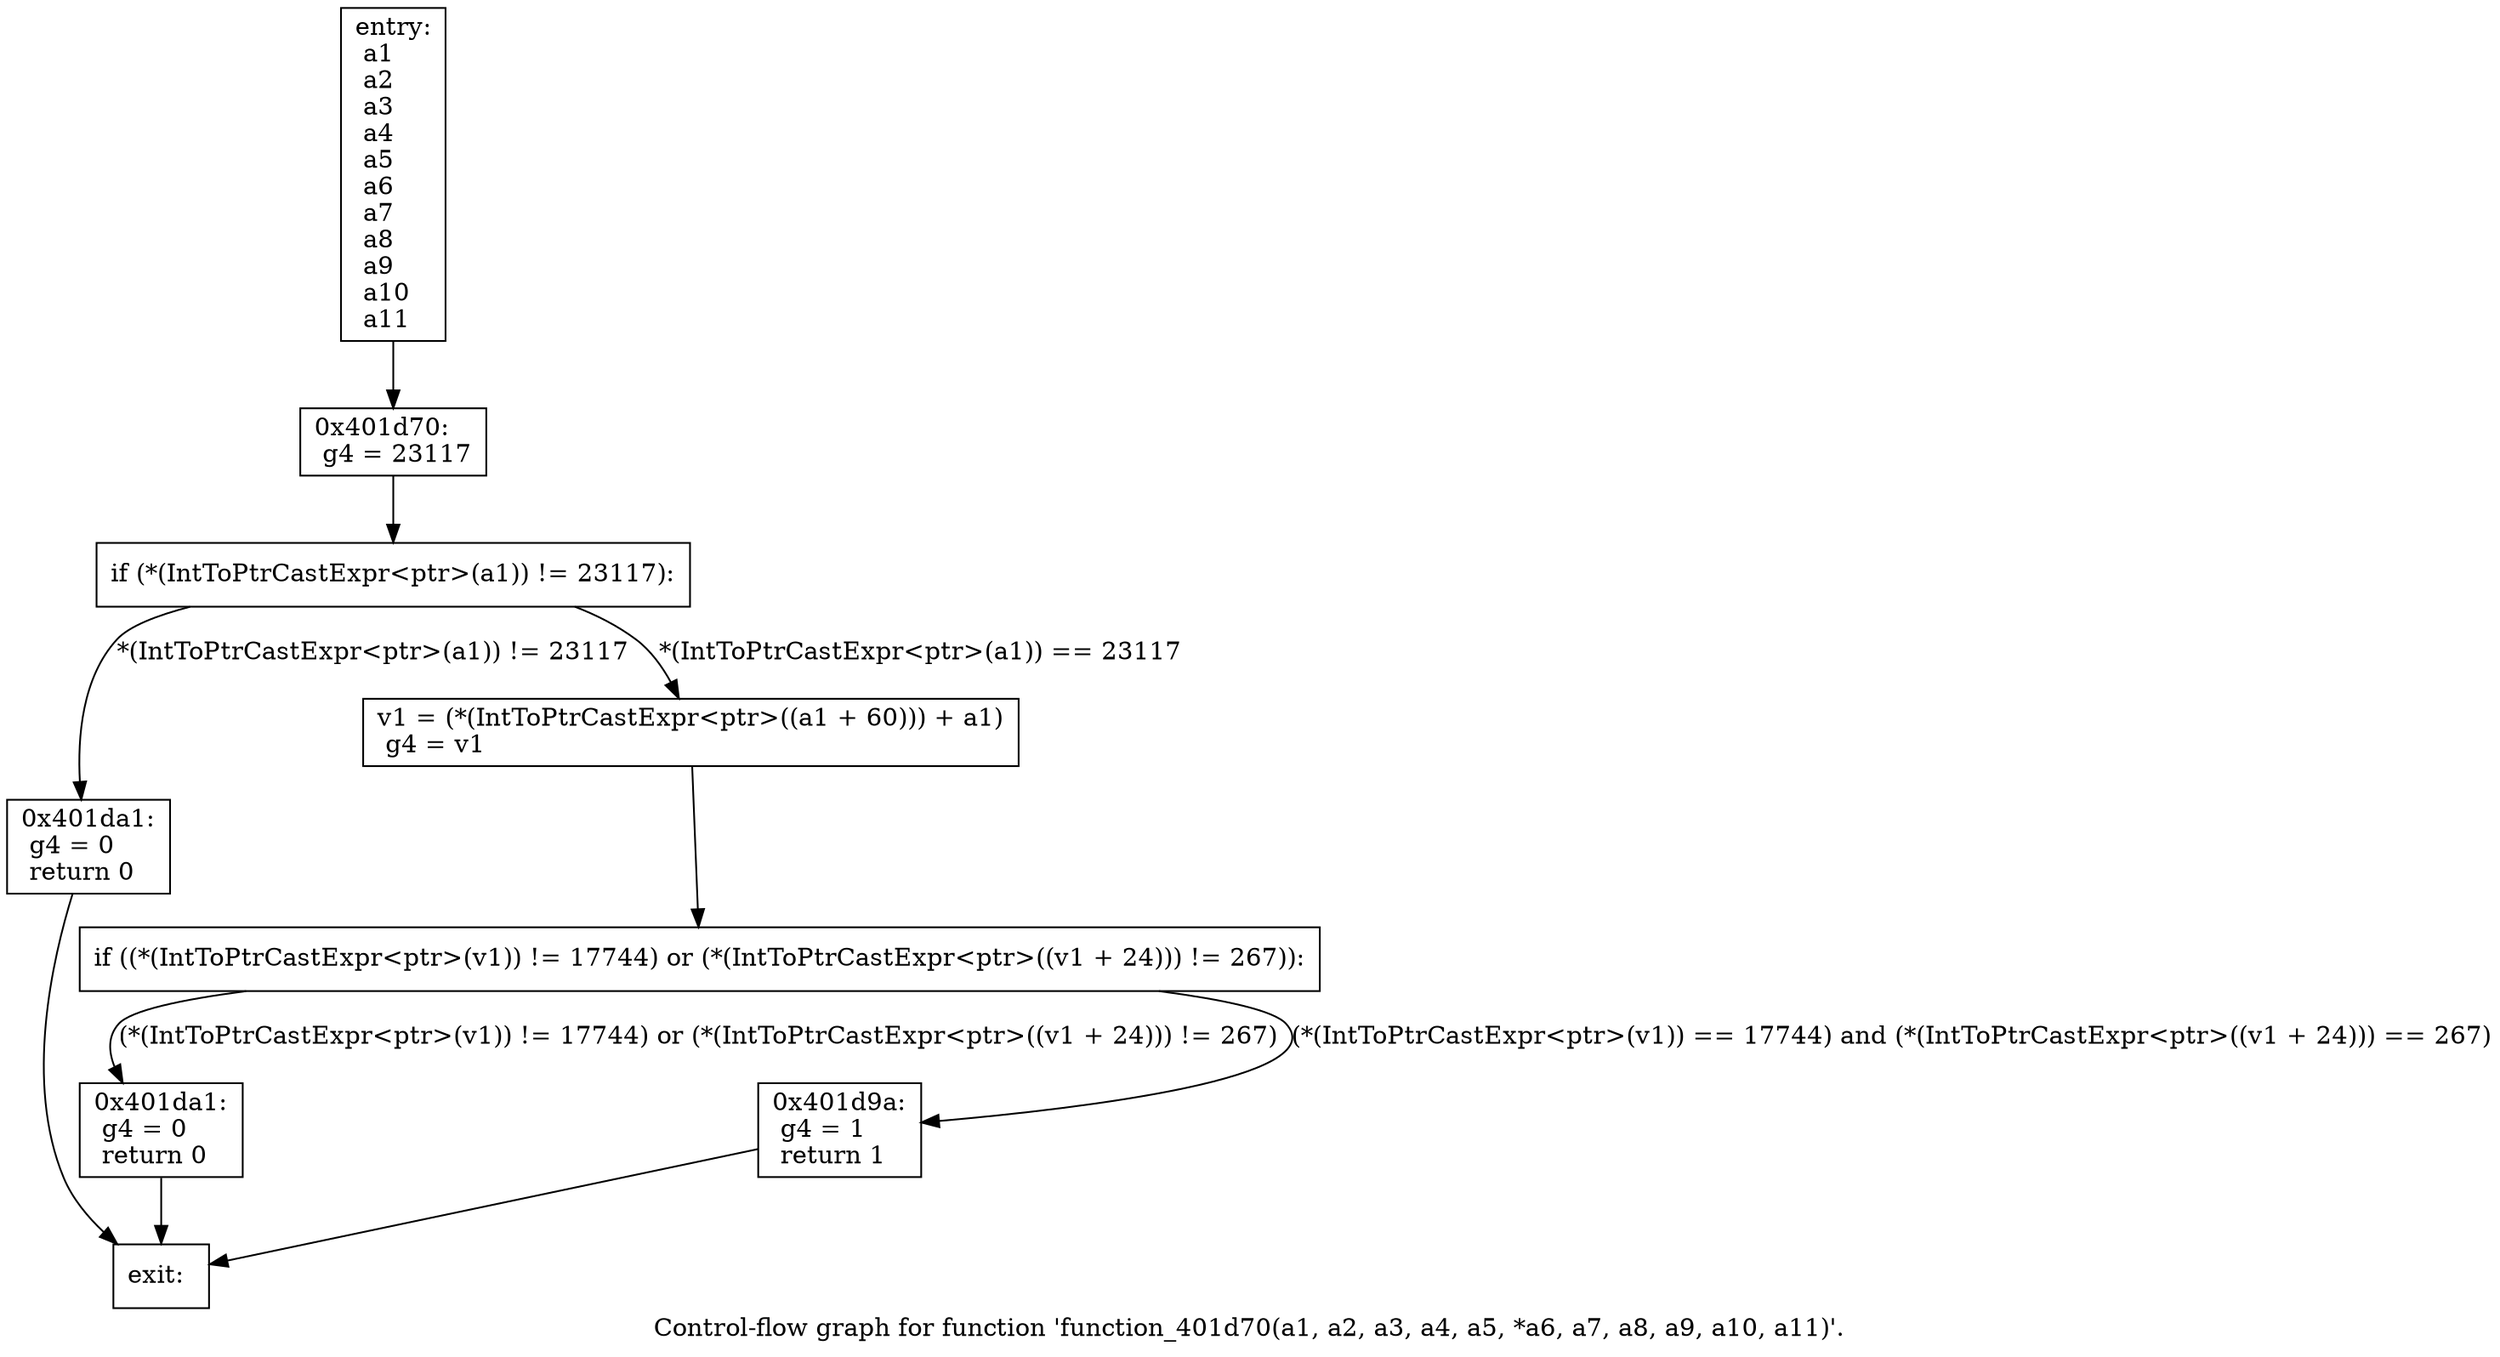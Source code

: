 digraph "Control-flow graph for function 'function_401d70(a1, a2, a3, a4, a5, *a6, a7, a8, a9, a10, a11)'." {
  label="Control-flow graph for function 'function_401d70(a1, a2, a3, a4, a5, *a6, a7, a8, a9, a10, a11)'.";
  node [shape=record];

  Node000001D420ACB740 [label="{entry:\l  a1\l  a2\l  a3\l  a4\l  a5\l  a6\l  a7\l  a8\l  a9\l  a10\l  a11\l}"];
  Node000001D420ACB740 -> Node000001D420ACC230;
  Node000001D420ACC230 [label="{0x401d70:\l  g4 = 23117\l}"];
  Node000001D420ACC230 -> Node000001D420ACBC80;
  Node000001D420ACBC80 [label="{  if (*(IntToPtrCastExpr\<ptr\>(a1)) != 23117):\l}"];
  Node000001D420ACBC80 -> Node000001D420ACB0B0 [label="*(IntToPtrCastExpr\<ptr\>(a1)) != 23117"];
  Node000001D420ACBC80 -> Node000001D420ACBB30 [label="*(IntToPtrCastExpr\<ptr\>(a1)) == 23117"];
  Node000001D420ACB0B0 [label="{0x401da1:\l  g4 = 0\l  return 0\l}"];
  Node000001D420ACB0B0 -> Node000001D420ACC5B0;
  Node000001D420ACBB30 [label="{  v1 = (*(IntToPtrCastExpr\<ptr\>((a1 + 60))) + a1)\l  g4 = v1\l}"];
  Node000001D420ACBB30 -> Node000001D420ACC460;
  Node000001D420ACC5B0 [label="{exit:\l}"];
  Node000001D420ACC460 [label="{  if ((*(IntToPtrCastExpr\<ptr\>(v1)) != 17744) or (*(IntToPtrCastExpr\<ptr\>((v1 + 24))) != 267)):\l}"];
  Node000001D420ACC460 -> Node000001D420ACC690 [label="(*(IntToPtrCastExpr\<ptr\>(v1)) != 17744) or (*(IntToPtrCastExpr\<ptr\>((v1 + 24))) != 267)"];
  Node000001D420ACC460 -> Node000001D420ACC0E0 [label="(*(IntToPtrCastExpr\<ptr\>(v1)) == 17744) and (*(IntToPtrCastExpr\<ptr\>((v1 + 24))) == 267)"];
  Node000001D420ACC690 [label="{0x401da1:\l  g4 = 0\l  return 0\l}"];
  Node000001D420ACC690 -> Node000001D420ACC5B0;
  Node000001D420ACC0E0 [label="{0x401d9a:\l  g4 = 1\l  return 1\l}"];
  Node000001D420ACC0E0 -> Node000001D420ACC5B0;

}
